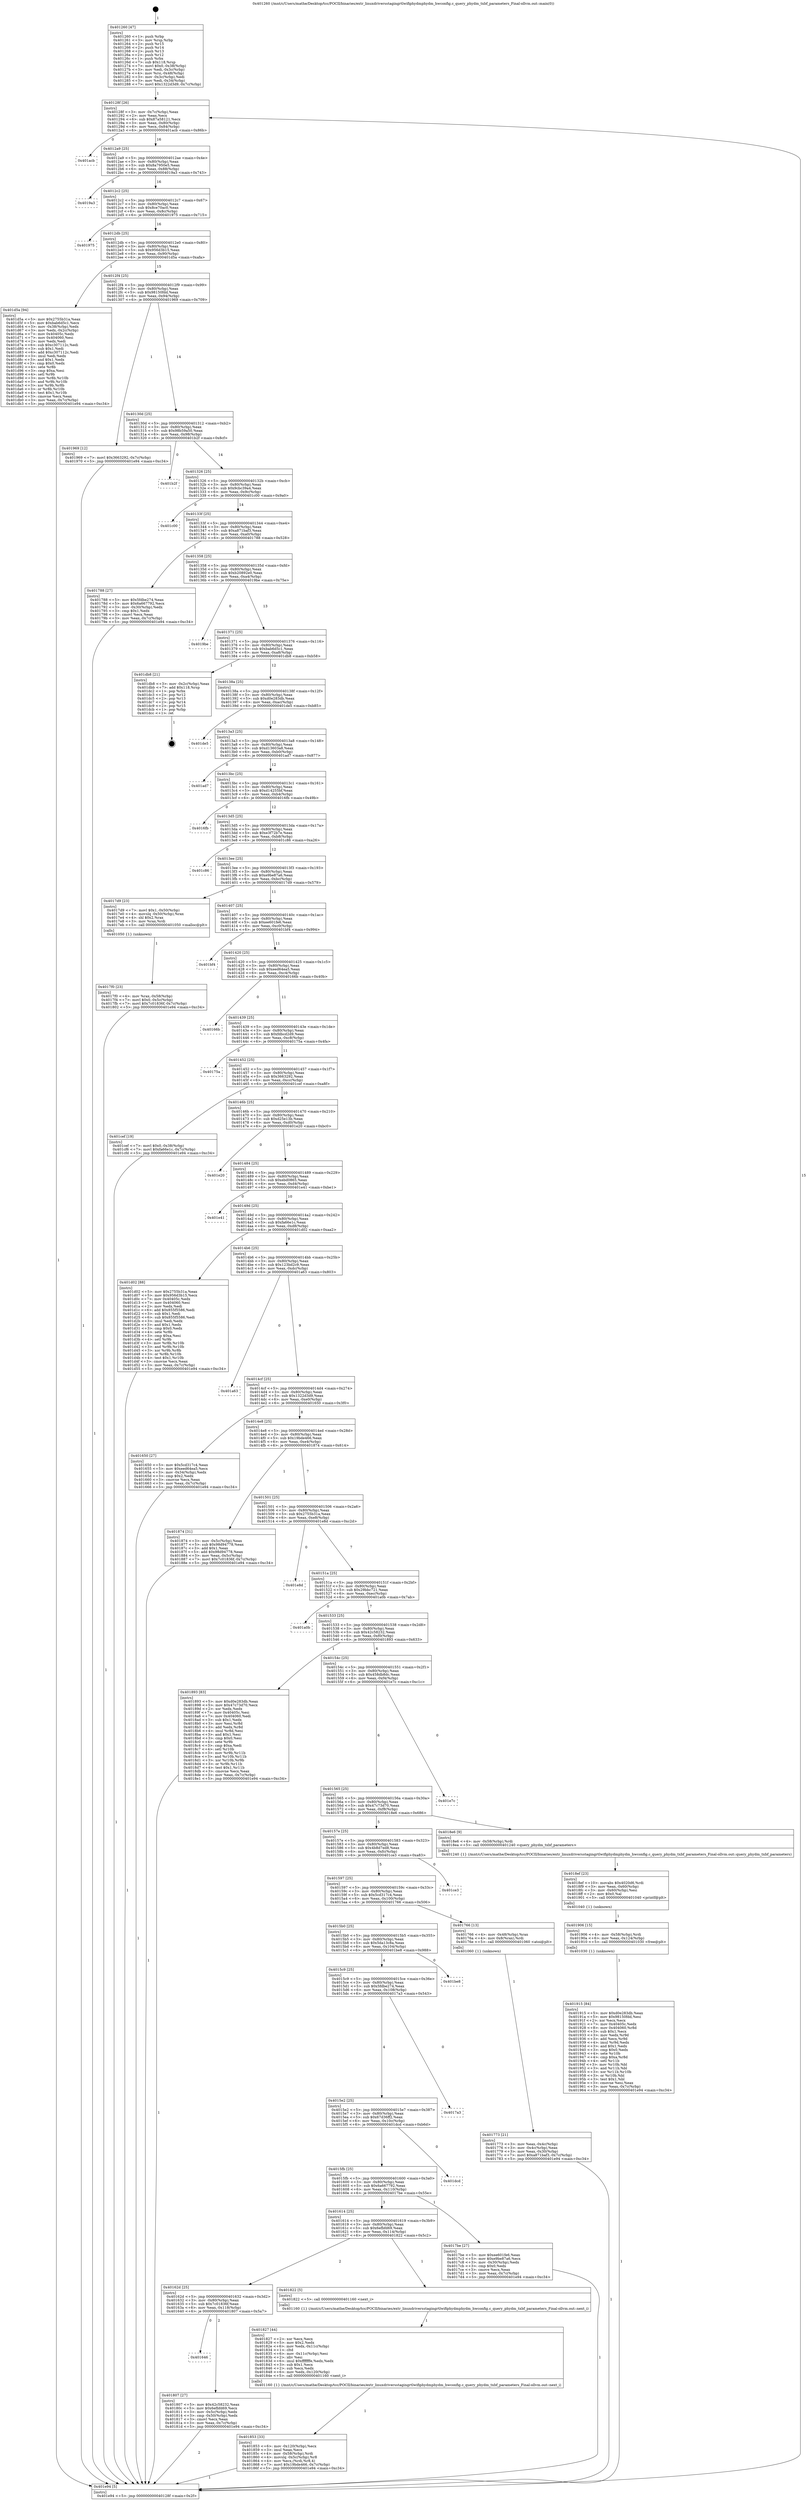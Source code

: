 digraph "0x401260" {
  label = "0x401260 (/mnt/c/Users/mathe/Desktop/tcc/POCII/binaries/extr_linuxdriversstagingrtlwifiphydmphydm_hwconfig.c_query_phydm_txbf_parameters_Final-ollvm.out::main(0))"
  labelloc = "t"
  node[shape=record]

  Entry [label="",width=0.3,height=0.3,shape=circle,fillcolor=black,style=filled]
  "0x40128f" [label="{
     0x40128f [26]\l
     | [instrs]\l
     &nbsp;&nbsp;0x40128f \<+3\>: mov -0x7c(%rbp),%eax\l
     &nbsp;&nbsp;0x401292 \<+2\>: mov %eax,%ecx\l
     &nbsp;&nbsp;0x401294 \<+6\>: sub $0x87a58121,%ecx\l
     &nbsp;&nbsp;0x40129a \<+3\>: mov %eax,-0x80(%rbp)\l
     &nbsp;&nbsp;0x40129d \<+6\>: mov %ecx,-0x84(%rbp)\l
     &nbsp;&nbsp;0x4012a3 \<+6\>: je 0000000000401acb \<main+0x86b\>\l
  }"]
  "0x401acb" [label="{
     0x401acb\l
  }", style=dashed]
  "0x4012a9" [label="{
     0x4012a9 [25]\l
     | [instrs]\l
     &nbsp;&nbsp;0x4012a9 \<+5\>: jmp 00000000004012ae \<main+0x4e\>\l
     &nbsp;&nbsp;0x4012ae \<+3\>: mov -0x80(%rbp),%eax\l
     &nbsp;&nbsp;0x4012b1 \<+5\>: sub $0x8a7950e5,%eax\l
     &nbsp;&nbsp;0x4012b6 \<+6\>: mov %eax,-0x88(%rbp)\l
     &nbsp;&nbsp;0x4012bc \<+6\>: je 00000000004019a3 \<main+0x743\>\l
  }"]
  Exit [label="",width=0.3,height=0.3,shape=circle,fillcolor=black,style=filled,peripheries=2]
  "0x4019a3" [label="{
     0x4019a3\l
  }", style=dashed]
  "0x4012c2" [label="{
     0x4012c2 [25]\l
     | [instrs]\l
     &nbsp;&nbsp;0x4012c2 \<+5\>: jmp 00000000004012c7 \<main+0x67\>\l
     &nbsp;&nbsp;0x4012c7 \<+3\>: mov -0x80(%rbp),%eax\l
     &nbsp;&nbsp;0x4012ca \<+5\>: sub $0x8ce70ac0,%eax\l
     &nbsp;&nbsp;0x4012cf \<+6\>: mov %eax,-0x8c(%rbp)\l
     &nbsp;&nbsp;0x4012d5 \<+6\>: je 0000000000401975 \<main+0x715\>\l
  }"]
  "0x401915" [label="{
     0x401915 [84]\l
     | [instrs]\l
     &nbsp;&nbsp;0x401915 \<+5\>: mov $0xd0e283db,%eax\l
     &nbsp;&nbsp;0x40191a \<+5\>: mov $0x98150fdd,%esi\l
     &nbsp;&nbsp;0x40191f \<+2\>: xor %ecx,%ecx\l
     &nbsp;&nbsp;0x401921 \<+7\>: mov 0x40405c,%edx\l
     &nbsp;&nbsp;0x401928 \<+8\>: mov 0x404060,%r8d\l
     &nbsp;&nbsp;0x401930 \<+3\>: sub $0x1,%ecx\l
     &nbsp;&nbsp;0x401933 \<+3\>: mov %edx,%r9d\l
     &nbsp;&nbsp;0x401936 \<+3\>: add %ecx,%r9d\l
     &nbsp;&nbsp;0x401939 \<+4\>: imul %r9d,%edx\l
     &nbsp;&nbsp;0x40193d \<+3\>: and $0x1,%edx\l
     &nbsp;&nbsp;0x401940 \<+3\>: cmp $0x0,%edx\l
     &nbsp;&nbsp;0x401943 \<+4\>: sete %r10b\l
     &nbsp;&nbsp;0x401947 \<+4\>: cmp $0xa,%r8d\l
     &nbsp;&nbsp;0x40194b \<+4\>: setl %r11b\l
     &nbsp;&nbsp;0x40194f \<+3\>: mov %r10b,%bl\l
     &nbsp;&nbsp;0x401952 \<+3\>: and %r11b,%bl\l
     &nbsp;&nbsp;0x401955 \<+3\>: xor %r11b,%r10b\l
     &nbsp;&nbsp;0x401958 \<+3\>: or %r10b,%bl\l
     &nbsp;&nbsp;0x40195b \<+3\>: test $0x1,%bl\l
     &nbsp;&nbsp;0x40195e \<+3\>: cmovne %esi,%eax\l
     &nbsp;&nbsp;0x401961 \<+3\>: mov %eax,-0x7c(%rbp)\l
     &nbsp;&nbsp;0x401964 \<+5\>: jmp 0000000000401e94 \<main+0xc34\>\l
  }"]
  "0x401975" [label="{
     0x401975\l
  }", style=dashed]
  "0x4012db" [label="{
     0x4012db [25]\l
     | [instrs]\l
     &nbsp;&nbsp;0x4012db \<+5\>: jmp 00000000004012e0 \<main+0x80\>\l
     &nbsp;&nbsp;0x4012e0 \<+3\>: mov -0x80(%rbp),%eax\l
     &nbsp;&nbsp;0x4012e3 \<+5\>: sub $0x956d3b15,%eax\l
     &nbsp;&nbsp;0x4012e8 \<+6\>: mov %eax,-0x90(%rbp)\l
     &nbsp;&nbsp;0x4012ee \<+6\>: je 0000000000401d5a \<main+0xafa\>\l
  }"]
  "0x401906" [label="{
     0x401906 [15]\l
     | [instrs]\l
     &nbsp;&nbsp;0x401906 \<+4\>: mov -0x58(%rbp),%rdi\l
     &nbsp;&nbsp;0x40190a \<+6\>: mov %eax,-0x124(%rbp)\l
     &nbsp;&nbsp;0x401910 \<+5\>: call 0000000000401030 \<free@plt\>\l
     | [calls]\l
     &nbsp;&nbsp;0x401030 \{1\} (unknown)\l
  }"]
  "0x401d5a" [label="{
     0x401d5a [94]\l
     | [instrs]\l
     &nbsp;&nbsp;0x401d5a \<+5\>: mov $0x2755b31a,%eax\l
     &nbsp;&nbsp;0x401d5f \<+5\>: mov $0xbab6d5c1,%ecx\l
     &nbsp;&nbsp;0x401d64 \<+3\>: mov -0x38(%rbp),%edx\l
     &nbsp;&nbsp;0x401d67 \<+3\>: mov %edx,-0x2c(%rbp)\l
     &nbsp;&nbsp;0x401d6a \<+7\>: mov 0x40405c,%edx\l
     &nbsp;&nbsp;0x401d71 \<+7\>: mov 0x404060,%esi\l
     &nbsp;&nbsp;0x401d78 \<+2\>: mov %edx,%edi\l
     &nbsp;&nbsp;0x401d7a \<+6\>: sub $0xc307112c,%edi\l
     &nbsp;&nbsp;0x401d80 \<+3\>: sub $0x1,%edi\l
     &nbsp;&nbsp;0x401d83 \<+6\>: add $0xc307112c,%edi\l
     &nbsp;&nbsp;0x401d89 \<+3\>: imul %edi,%edx\l
     &nbsp;&nbsp;0x401d8c \<+3\>: and $0x1,%edx\l
     &nbsp;&nbsp;0x401d8f \<+3\>: cmp $0x0,%edx\l
     &nbsp;&nbsp;0x401d92 \<+4\>: sete %r8b\l
     &nbsp;&nbsp;0x401d96 \<+3\>: cmp $0xa,%esi\l
     &nbsp;&nbsp;0x401d99 \<+4\>: setl %r9b\l
     &nbsp;&nbsp;0x401d9d \<+3\>: mov %r8b,%r10b\l
     &nbsp;&nbsp;0x401da0 \<+3\>: and %r9b,%r10b\l
     &nbsp;&nbsp;0x401da3 \<+3\>: xor %r9b,%r8b\l
     &nbsp;&nbsp;0x401da6 \<+3\>: or %r8b,%r10b\l
     &nbsp;&nbsp;0x401da9 \<+4\>: test $0x1,%r10b\l
     &nbsp;&nbsp;0x401dad \<+3\>: cmovne %ecx,%eax\l
     &nbsp;&nbsp;0x401db0 \<+3\>: mov %eax,-0x7c(%rbp)\l
     &nbsp;&nbsp;0x401db3 \<+5\>: jmp 0000000000401e94 \<main+0xc34\>\l
  }"]
  "0x4012f4" [label="{
     0x4012f4 [25]\l
     | [instrs]\l
     &nbsp;&nbsp;0x4012f4 \<+5\>: jmp 00000000004012f9 \<main+0x99\>\l
     &nbsp;&nbsp;0x4012f9 \<+3\>: mov -0x80(%rbp),%eax\l
     &nbsp;&nbsp;0x4012fc \<+5\>: sub $0x98150fdd,%eax\l
     &nbsp;&nbsp;0x401301 \<+6\>: mov %eax,-0x94(%rbp)\l
     &nbsp;&nbsp;0x401307 \<+6\>: je 0000000000401969 \<main+0x709\>\l
  }"]
  "0x4018ef" [label="{
     0x4018ef [23]\l
     | [instrs]\l
     &nbsp;&nbsp;0x4018ef \<+10\>: movabs $0x4020d6,%rdi\l
     &nbsp;&nbsp;0x4018f9 \<+3\>: mov %eax,-0x60(%rbp)\l
     &nbsp;&nbsp;0x4018fc \<+3\>: mov -0x60(%rbp),%esi\l
     &nbsp;&nbsp;0x4018ff \<+2\>: mov $0x0,%al\l
     &nbsp;&nbsp;0x401901 \<+5\>: call 0000000000401040 \<printf@plt\>\l
     | [calls]\l
     &nbsp;&nbsp;0x401040 \{1\} (unknown)\l
  }"]
  "0x401969" [label="{
     0x401969 [12]\l
     | [instrs]\l
     &nbsp;&nbsp;0x401969 \<+7\>: movl $0x3663292,-0x7c(%rbp)\l
     &nbsp;&nbsp;0x401970 \<+5\>: jmp 0000000000401e94 \<main+0xc34\>\l
  }"]
  "0x40130d" [label="{
     0x40130d [25]\l
     | [instrs]\l
     &nbsp;&nbsp;0x40130d \<+5\>: jmp 0000000000401312 \<main+0xb2\>\l
     &nbsp;&nbsp;0x401312 \<+3\>: mov -0x80(%rbp),%eax\l
     &nbsp;&nbsp;0x401315 \<+5\>: sub $0x98b59a50,%eax\l
     &nbsp;&nbsp;0x40131a \<+6\>: mov %eax,-0x98(%rbp)\l
     &nbsp;&nbsp;0x401320 \<+6\>: je 0000000000401b2f \<main+0x8cf\>\l
  }"]
  "0x401853" [label="{
     0x401853 [33]\l
     | [instrs]\l
     &nbsp;&nbsp;0x401853 \<+6\>: mov -0x120(%rbp),%ecx\l
     &nbsp;&nbsp;0x401859 \<+3\>: imul %eax,%ecx\l
     &nbsp;&nbsp;0x40185c \<+4\>: mov -0x58(%rbp),%rdi\l
     &nbsp;&nbsp;0x401860 \<+4\>: movslq -0x5c(%rbp),%r8\l
     &nbsp;&nbsp;0x401864 \<+4\>: mov %ecx,(%rdi,%r8,4)\l
     &nbsp;&nbsp;0x401868 \<+7\>: movl $0x19bde466,-0x7c(%rbp)\l
     &nbsp;&nbsp;0x40186f \<+5\>: jmp 0000000000401e94 \<main+0xc34\>\l
  }"]
  "0x401b2f" [label="{
     0x401b2f\l
  }", style=dashed]
  "0x401326" [label="{
     0x401326 [25]\l
     | [instrs]\l
     &nbsp;&nbsp;0x401326 \<+5\>: jmp 000000000040132b \<main+0xcb\>\l
     &nbsp;&nbsp;0x40132b \<+3\>: mov -0x80(%rbp),%eax\l
     &nbsp;&nbsp;0x40132e \<+5\>: sub $0x9cbc39a4,%eax\l
     &nbsp;&nbsp;0x401333 \<+6\>: mov %eax,-0x9c(%rbp)\l
     &nbsp;&nbsp;0x401339 \<+6\>: je 0000000000401c00 \<main+0x9a0\>\l
  }"]
  "0x401827" [label="{
     0x401827 [44]\l
     | [instrs]\l
     &nbsp;&nbsp;0x401827 \<+2\>: xor %ecx,%ecx\l
     &nbsp;&nbsp;0x401829 \<+5\>: mov $0x2,%edx\l
     &nbsp;&nbsp;0x40182e \<+6\>: mov %edx,-0x11c(%rbp)\l
     &nbsp;&nbsp;0x401834 \<+1\>: cltd\l
     &nbsp;&nbsp;0x401835 \<+6\>: mov -0x11c(%rbp),%esi\l
     &nbsp;&nbsp;0x40183b \<+2\>: idiv %esi\l
     &nbsp;&nbsp;0x40183d \<+6\>: imul $0xfffffffe,%edx,%edx\l
     &nbsp;&nbsp;0x401843 \<+3\>: sub $0x1,%ecx\l
     &nbsp;&nbsp;0x401846 \<+2\>: sub %ecx,%edx\l
     &nbsp;&nbsp;0x401848 \<+6\>: mov %edx,-0x120(%rbp)\l
     &nbsp;&nbsp;0x40184e \<+5\>: call 0000000000401160 \<next_i\>\l
     | [calls]\l
     &nbsp;&nbsp;0x401160 \{1\} (/mnt/c/Users/mathe/Desktop/tcc/POCII/binaries/extr_linuxdriversstagingrtlwifiphydmphydm_hwconfig.c_query_phydm_txbf_parameters_Final-ollvm.out::next_i)\l
  }"]
  "0x401c00" [label="{
     0x401c00\l
  }", style=dashed]
  "0x40133f" [label="{
     0x40133f [25]\l
     | [instrs]\l
     &nbsp;&nbsp;0x40133f \<+5\>: jmp 0000000000401344 \<main+0xe4\>\l
     &nbsp;&nbsp;0x401344 \<+3\>: mov -0x80(%rbp),%eax\l
     &nbsp;&nbsp;0x401347 \<+5\>: sub $0xa871baf3,%eax\l
     &nbsp;&nbsp;0x40134c \<+6\>: mov %eax,-0xa0(%rbp)\l
     &nbsp;&nbsp;0x401352 \<+6\>: je 0000000000401788 \<main+0x528\>\l
  }"]
  "0x401646" [label="{
     0x401646\l
  }", style=dashed]
  "0x401788" [label="{
     0x401788 [27]\l
     | [instrs]\l
     &nbsp;&nbsp;0x401788 \<+5\>: mov $0x5fdbe274,%eax\l
     &nbsp;&nbsp;0x40178d \<+5\>: mov $0x6a667792,%ecx\l
     &nbsp;&nbsp;0x401792 \<+3\>: mov -0x30(%rbp),%edx\l
     &nbsp;&nbsp;0x401795 \<+3\>: cmp $0x1,%edx\l
     &nbsp;&nbsp;0x401798 \<+3\>: cmovl %ecx,%eax\l
     &nbsp;&nbsp;0x40179b \<+3\>: mov %eax,-0x7c(%rbp)\l
     &nbsp;&nbsp;0x40179e \<+5\>: jmp 0000000000401e94 \<main+0xc34\>\l
  }"]
  "0x401358" [label="{
     0x401358 [25]\l
     | [instrs]\l
     &nbsp;&nbsp;0x401358 \<+5\>: jmp 000000000040135d \<main+0xfd\>\l
     &nbsp;&nbsp;0x40135d \<+3\>: mov -0x80(%rbp),%eax\l
     &nbsp;&nbsp;0x401360 \<+5\>: sub $0xb20892e0,%eax\l
     &nbsp;&nbsp;0x401365 \<+6\>: mov %eax,-0xa4(%rbp)\l
     &nbsp;&nbsp;0x40136b \<+6\>: je 00000000004019be \<main+0x75e\>\l
  }"]
  "0x401807" [label="{
     0x401807 [27]\l
     | [instrs]\l
     &nbsp;&nbsp;0x401807 \<+5\>: mov $0x42c58232,%eax\l
     &nbsp;&nbsp;0x40180c \<+5\>: mov $0x6efbfd69,%ecx\l
     &nbsp;&nbsp;0x401811 \<+3\>: mov -0x5c(%rbp),%edx\l
     &nbsp;&nbsp;0x401814 \<+3\>: cmp -0x50(%rbp),%edx\l
     &nbsp;&nbsp;0x401817 \<+3\>: cmovl %ecx,%eax\l
     &nbsp;&nbsp;0x40181a \<+3\>: mov %eax,-0x7c(%rbp)\l
     &nbsp;&nbsp;0x40181d \<+5\>: jmp 0000000000401e94 \<main+0xc34\>\l
  }"]
  "0x4019be" [label="{
     0x4019be\l
  }", style=dashed]
  "0x401371" [label="{
     0x401371 [25]\l
     | [instrs]\l
     &nbsp;&nbsp;0x401371 \<+5\>: jmp 0000000000401376 \<main+0x116\>\l
     &nbsp;&nbsp;0x401376 \<+3\>: mov -0x80(%rbp),%eax\l
     &nbsp;&nbsp;0x401379 \<+5\>: sub $0xbab6d5c1,%eax\l
     &nbsp;&nbsp;0x40137e \<+6\>: mov %eax,-0xa8(%rbp)\l
     &nbsp;&nbsp;0x401384 \<+6\>: je 0000000000401db8 \<main+0xb58\>\l
  }"]
  "0x40162d" [label="{
     0x40162d [25]\l
     | [instrs]\l
     &nbsp;&nbsp;0x40162d \<+5\>: jmp 0000000000401632 \<main+0x3d2\>\l
     &nbsp;&nbsp;0x401632 \<+3\>: mov -0x80(%rbp),%eax\l
     &nbsp;&nbsp;0x401635 \<+5\>: sub $0x7c01836f,%eax\l
     &nbsp;&nbsp;0x40163a \<+6\>: mov %eax,-0x118(%rbp)\l
     &nbsp;&nbsp;0x401640 \<+6\>: je 0000000000401807 \<main+0x5a7\>\l
  }"]
  "0x401db8" [label="{
     0x401db8 [21]\l
     | [instrs]\l
     &nbsp;&nbsp;0x401db8 \<+3\>: mov -0x2c(%rbp),%eax\l
     &nbsp;&nbsp;0x401dbb \<+7\>: add $0x118,%rsp\l
     &nbsp;&nbsp;0x401dc2 \<+1\>: pop %rbx\l
     &nbsp;&nbsp;0x401dc3 \<+2\>: pop %r12\l
     &nbsp;&nbsp;0x401dc5 \<+2\>: pop %r13\l
     &nbsp;&nbsp;0x401dc7 \<+2\>: pop %r14\l
     &nbsp;&nbsp;0x401dc9 \<+2\>: pop %r15\l
     &nbsp;&nbsp;0x401dcb \<+1\>: pop %rbp\l
     &nbsp;&nbsp;0x401dcc \<+1\>: ret\l
  }"]
  "0x40138a" [label="{
     0x40138a [25]\l
     | [instrs]\l
     &nbsp;&nbsp;0x40138a \<+5\>: jmp 000000000040138f \<main+0x12f\>\l
     &nbsp;&nbsp;0x40138f \<+3\>: mov -0x80(%rbp),%eax\l
     &nbsp;&nbsp;0x401392 \<+5\>: sub $0xd0e283db,%eax\l
     &nbsp;&nbsp;0x401397 \<+6\>: mov %eax,-0xac(%rbp)\l
     &nbsp;&nbsp;0x40139d \<+6\>: je 0000000000401de5 \<main+0xb85\>\l
  }"]
  "0x401822" [label="{
     0x401822 [5]\l
     | [instrs]\l
     &nbsp;&nbsp;0x401822 \<+5\>: call 0000000000401160 \<next_i\>\l
     | [calls]\l
     &nbsp;&nbsp;0x401160 \{1\} (/mnt/c/Users/mathe/Desktop/tcc/POCII/binaries/extr_linuxdriversstagingrtlwifiphydmphydm_hwconfig.c_query_phydm_txbf_parameters_Final-ollvm.out::next_i)\l
  }"]
  "0x401de5" [label="{
     0x401de5\l
  }", style=dashed]
  "0x4013a3" [label="{
     0x4013a3 [25]\l
     | [instrs]\l
     &nbsp;&nbsp;0x4013a3 \<+5\>: jmp 00000000004013a8 \<main+0x148\>\l
     &nbsp;&nbsp;0x4013a8 \<+3\>: mov -0x80(%rbp),%eax\l
     &nbsp;&nbsp;0x4013ab \<+5\>: sub $0xd13603a8,%eax\l
     &nbsp;&nbsp;0x4013b0 \<+6\>: mov %eax,-0xb0(%rbp)\l
     &nbsp;&nbsp;0x4013b6 \<+6\>: je 0000000000401ad7 \<main+0x877\>\l
  }"]
  "0x4017f0" [label="{
     0x4017f0 [23]\l
     | [instrs]\l
     &nbsp;&nbsp;0x4017f0 \<+4\>: mov %rax,-0x58(%rbp)\l
     &nbsp;&nbsp;0x4017f4 \<+7\>: movl $0x0,-0x5c(%rbp)\l
     &nbsp;&nbsp;0x4017fb \<+7\>: movl $0x7c01836f,-0x7c(%rbp)\l
     &nbsp;&nbsp;0x401802 \<+5\>: jmp 0000000000401e94 \<main+0xc34\>\l
  }"]
  "0x401ad7" [label="{
     0x401ad7\l
  }", style=dashed]
  "0x4013bc" [label="{
     0x4013bc [25]\l
     | [instrs]\l
     &nbsp;&nbsp;0x4013bc \<+5\>: jmp 00000000004013c1 \<main+0x161\>\l
     &nbsp;&nbsp;0x4013c1 \<+3\>: mov -0x80(%rbp),%eax\l
     &nbsp;&nbsp;0x4013c4 \<+5\>: sub $0xd14255bf,%eax\l
     &nbsp;&nbsp;0x4013c9 \<+6\>: mov %eax,-0xb4(%rbp)\l
     &nbsp;&nbsp;0x4013cf \<+6\>: je 00000000004016fb \<main+0x49b\>\l
  }"]
  "0x401614" [label="{
     0x401614 [25]\l
     | [instrs]\l
     &nbsp;&nbsp;0x401614 \<+5\>: jmp 0000000000401619 \<main+0x3b9\>\l
     &nbsp;&nbsp;0x401619 \<+3\>: mov -0x80(%rbp),%eax\l
     &nbsp;&nbsp;0x40161c \<+5\>: sub $0x6efbfd69,%eax\l
     &nbsp;&nbsp;0x401621 \<+6\>: mov %eax,-0x114(%rbp)\l
     &nbsp;&nbsp;0x401627 \<+6\>: je 0000000000401822 \<main+0x5c2\>\l
  }"]
  "0x4016fb" [label="{
     0x4016fb\l
  }", style=dashed]
  "0x4013d5" [label="{
     0x4013d5 [25]\l
     | [instrs]\l
     &nbsp;&nbsp;0x4013d5 \<+5\>: jmp 00000000004013da \<main+0x17a\>\l
     &nbsp;&nbsp;0x4013da \<+3\>: mov -0x80(%rbp),%eax\l
     &nbsp;&nbsp;0x4013dd \<+5\>: sub $0xe3f72b7e,%eax\l
     &nbsp;&nbsp;0x4013e2 \<+6\>: mov %eax,-0xb8(%rbp)\l
     &nbsp;&nbsp;0x4013e8 \<+6\>: je 0000000000401c86 \<main+0xa26\>\l
  }"]
  "0x4017be" [label="{
     0x4017be [27]\l
     | [instrs]\l
     &nbsp;&nbsp;0x4017be \<+5\>: mov $0xee601fe6,%eax\l
     &nbsp;&nbsp;0x4017c3 \<+5\>: mov $0xe9be87a6,%ecx\l
     &nbsp;&nbsp;0x4017c8 \<+3\>: mov -0x30(%rbp),%edx\l
     &nbsp;&nbsp;0x4017cb \<+3\>: cmp $0x0,%edx\l
     &nbsp;&nbsp;0x4017ce \<+3\>: cmove %ecx,%eax\l
     &nbsp;&nbsp;0x4017d1 \<+3\>: mov %eax,-0x7c(%rbp)\l
     &nbsp;&nbsp;0x4017d4 \<+5\>: jmp 0000000000401e94 \<main+0xc34\>\l
  }"]
  "0x401c86" [label="{
     0x401c86\l
  }", style=dashed]
  "0x4013ee" [label="{
     0x4013ee [25]\l
     | [instrs]\l
     &nbsp;&nbsp;0x4013ee \<+5\>: jmp 00000000004013f3 \<main+0x193\>\l
     &nbsp;&nbsp;0x4013f3 \<+3\>: mov -0x80(%rbp),%eax\l
     &nbsp;&nbsp;0x4013f6 \<+5\>: sub $0xe9be87a6,%eax\l
     &nbsp;&nbsp;0x4013fb \<+6\>: mov %eax,-0xbc(%rbp)\l
     &nbsp;&nbsp;0x401401 \<+6\>: je 00000000004017d9 \<main+0x579\>\l
  }"]
  "0x4015fb" [label="{
     0x4015fb [25]\l
     | [instrs]\l
     &nbsp;&nbsp;0x4015fb \<+5\>: jmp 0000000000401600 \<main+0x3a0\>\l
     &nbsp;&nbsp;0x401600 \<+3\>: mov -0x80(%rbp),%eax\l
     &nbsp;&nbsp;0x401603 \<+5\>: sub $0x6a667792,%eax\l
     &nbsp;&nbsp;0x401608 \<+6\>: mov %eax,-0x110(%rbp)\l
     &nbsp;&nbsp;0x40160e \<+6\>: je 00000000004017be \<main+0x55e\>\l
  }"]
  "0x4017d9" [label="{
     0x4017d9 [23]\l
     | [instrs]\l
     &nbsp;&nbsp;0x4017d9 \<+7\>: movl $0x1,-0x50(%rbp)\l
     &nbsp;&nbsp;0x4017e0 \<+4\>: movslq -0x50(%rbp),%rax\l
     &nbsp;&nbsp;0x4017e4 \<+4\>: shl $0x2,%rax\l
     &nbsp;&nbsp;0x4017e8 \<+3\>: mov %rax,%rdi\l
     &nbsp;&nbsp;0x4017eb \<+5\>: call 0000000000401050 \<malloc@plt\>\l
     | [calls]\l
     &nbsp;&nbsp;0x401050 \{1\} (unknown)\l
  }"]
  "0x401407" [label="{
     0x401407 [25]\l
     | [instrs]\l
     &nbsp;&nbsp;0x401407 \<+5\>: jmp 000000000040140c \<main+0x1ac\>\l
     &nbsp;&nbsp;0x40140c \<+3\>: mov -0x80(%rbp),%eax\l
     &nbsp;&nbsp;0x40140f \<+5\>: sub $0xee601fe6,%eax\l
     &nbsp;&nbsp;0x401414 \<+6\>: mov %eax,-0xc0(%rbp)\l
     &nbsp;&nbsp;0x40141a \<+6\>: je 0000000000401bf4 \<main+0x994\>\l
  }"]
  "0x401dcd" [label="{
     0x401dcd\l
  }", style=dashed]
  "0x401bf4" [label="{
     0x401bf4\l
  }", style=dashed]
  "0x401420" [label="{
     0x401420 [25]\l
     | [instrs]\l
     &nbsp;&nbsp;0x401420 \<+5\>: jmp 0000000000401425 \<main+0x1c5\>\l
     &nbsp;&nbsp;0x401425 \<+3\>: mov -0x80(%rbp),%eax\l
     &nbsp;&nbsp;0x401428 \<+5\>: sub $0xeed64ea5,%eax\l
     &nbsp;&nbsp;0x40142d \<+6\>: mov %eax,-0xc4(%rbp)\l
     &nbsp;&nbsp;0x401433 \<+6\>: je 000000000040166b \<main+0x40b\>\l
  }"]
  "0x4015e2" [label="{
     0x4015e2 [25]\l
     | [instrs]\l
     &nbsp;&nbsp;0x4015e2 \<+5\>: jmp 00000000004015e7 \<main+0x387\>\l
     &nbsp;&nbsp;0x4015e7 \<+3\>: mov -0x80(%rbp),%eax\l
     &nbsp;&nbsp;0x4015ea \<+5\>: sub $0x67d36ff2,%eax\l
     &nbsp;&nbsp;0x4015ef \<+6\>: mov %eax,-0x10c(%rbp)\l
     &nbsp;&nbsp;0x4015f5 \<+6\>: je 0000000000401dcd \<main+0xb6d\>\l
  }"]
  "0x40166b" [label="{
     0x40166b\l
  }", style=dashed]
  "0x401439" [label="{
     0x401439 [25]\l
     | [instrs]\l
     &nbsp;&nbsp;0x401439 \<+5\>: jmp 000000000040143e \<main+0x1de\>\l
     &nbsp;&nbsp;0x40143e \<+3\>: mov -0x80(%rbp),%eax\l
     &nbsp;&nbsp;0x401441 \<+5\>: sub $0xfdbcd2d9,%eax\l
     &nbsp;&nbsp;0x401446 \<+6\>: mov %eax,-0xc8(%rbp)\l
     &nbsp;&nbsp;0x40144c \<+6\>: je 000000000040175a \<main+0x4fa\>\l
  }"]
  "0x4017a3" [label="{
     0x4017a3\l
  }", style=dashed]
  "0x40175a" [label="{
     0x40175a\l
  }", style=dashed]
  "0x401452" [label="{
     0x401452 [25]\l
     | [instrs]\l
     &nbsp;&nbsp;0x401452 \<+5\>: jmp 0000000000401457 \<main+0x1f7\>\l
     &nbsp;&nbsp;0x401457 \<+3\>: mov -0x80(%rbp),%eax\l
     &nbsp;&nbsp;0x40145a \<+5\>: sub $0x3663292,%eax\l
     &nbsp;&nbsp;0x40145f \<+6\>: mov %eax,-0xcc(%rbp)\l
     &nbsp;&nbsp;0x401465 \<+6\>: je 0000000000401cef \<main+0xa8f\>\l
  }"]
  "0x4015c9" [label="{
     0x4015c9 [25]\l
     | [instrs]\l
     &nbsp;&nbsp;0x4015c9 \<+5\>: jmp 00000000004015ce \<main+0x36e\>\l
     &nbsp;&nbsp;0x4015ce \<+3\>: mov -0x80(%rbp),%eax\l
     &nbsp;&nbsp;0x4015d1 \<+5\>: sub $0x5fdbe274,%eax\l
     &nbsp;&nbsp;0x4015d6 \<+6\>: mov %eax,-0x108(%rbp)\l
     &nbsp;&nbsp;0x4015dc \<+6\>: je 00000000004017a3 \<main+0x543\>\l
  }"]
  "0x401cef" [label="{
     0x401cef [19]\l
     | [instrs]\l
     &nbsp;&nbsp;0x401cef \<+7\>: movl $0x0,-0x38(%rbp)\l
     &nbsp;&nbsp;0x401cf6 \<+7\>: movl $0xfa66e1c,-0x7c(%rbp)\l
     &nbsp;&nbsp;0x401cfd \<+5\>: jmp 0000000000401e94 \<main+0xc34\>\l
  }"]
  "0x40146b" [label="{
     0x40146b [25]\l
     | [instrs]\l
     &nbsp;&nbsp;0x40146b \<+5\>: jmp 0000000000401470 \<main+0x210\>\l
     &nbsp;&nbsp;0x401470 \<+3\>: mov -0x80(%rbp),%eax\l
     &nbsp;&nbsp;0x401473 \<+5\>: sub $0xd25e13b,%eax\l
     &nbsp;&nbsp;0x401478 \<+6\>: mov %eax,-0xd0(%rbp)\l
     &nbsp;&nbsp;0x40147e \<+6\>: je 0000000000401e20 \<main+0xbc0\>\l
  }"]
  "0x401be8" [label="{
     0x401be8\l
  }", style=dashed]
  "0x401e20" [label="{
     0x401e20\l
  }", style=dashed]
  "0x401484" [label="{
     0x401484 [25]\l
     | [instrs]\l
     &nbsp;&nbsp;0x401484 \<+5\>: jmp 0000000000401489 \<main+0x229\>\l
     &nbsp;&nbsp;0x401489 \<+3\>: mov -0x80(%rbp),%eax\l
     &nbsp;&nbsp;0x40148c \<+5\>: sub $0xebd0865,%eax\l
     &nbsp;&nbsp;0x401491 \<+6\>: mov %eax,-0xd4(%rbp)\l
     &nbsp;&nbsp;0x401497 \<+6\>: je 0000000000401e41 \<main+0xbe1\>\l
  }"]
  "0x401773" [label="{
     0x401773 [21]\l
     | [instrs]\l
     &nbsp;&nbsp;0x401773 \<+3\>: mov %eax,-0x4c(%rbp)\l
     &nbsp;&nbsp;0x401776 \<+3\>: mov -0x4c(%rbp),%eax\l
     &nbsp;&nbsp;0x401779 \<+3\>: mov %eax,-0x30(%rbp)\l
     &nbsp;&nbsp;0x40177c \<+7\>: movl $0xa871baf3,-0x7c(%rbp)\l
     &nbsp;&nbsp;0x401783 \<+5\>: jmp 0000000000401e94 \<main+0xc34\>\l
  }"]
  "0x401e41" [label="{
     0x401e41\l
  }", style=dashed]
  "0x40149d" [label="{
     0x40149d [25]\l
     | [instrs]\l
     &nbsp;&nbsp;0x40149d \<+5\>: jmp 00000000004014a2 \<main+0x242\>\l
     &nbsp;&nbsp;0x4014a2 \<+3\>: mov -0x80(%rbp),%eax\l
     &nbsp;&nbsp;0x4014a5 \<+5\>: sub $0xfa66e1c,%eax\l
     &nbsp;&nbsp;0x4014aa \<+6\>: mov %eax,-0xd8(%rbp)\l
     &nbsp;&nbsp;0x4014b0 \<+6\>: je 0000000000401d02 \<main+0xaa2\>\l
  }"]
  "0x4015b0" [label="{
     0x4015b0 [25]\l
     | [instrs]\l
     &nbsp;&nbsp;0x4015b0 \<+5\>: jmp 00000000004015b5 \<main+0x355\>\l
     &nbsp;&nbsp;0x4015b5 \<+3\>: mov -0x80(%rbp),%eax\l
     &nbsp;&nbsp;0x4015b8 \<+5\>: sub $0x5da13c8a,%eax\l
     &nbsp;&nbsp;0x4015bd \<+6\>: mov %eax,-0x104(%rbp)\l
     &nbsp;&nbsp;0x4015c3 \<+6\>: je 0000000000401be8 \<main+0x988\>\l
  }"]
  "0x401d02" [label="{
     0x401d02 [88]\l
     | [instrs]\l
     &nbsp;&nbsp;0x401d02 \<+5\>: mov $0x2755b31a,%eax\l
     &nbsp;&nbsp;0x401d07 \<+5\>: mov $0x956d3b15,%ecx\l
     &nbsp;&nbsp;0x401d0c \<+7\>: mov 0x40405c,%edx\l
     &nbsp;&nbsp;0x401d13 \<+7\>: mov 0x404060,%esi\l
     &nbsp;&nbsp;0x401d1a \<+2\>: mov %edx,%edi\l
     &nbsp;&nbsp;0x401d1c \<+6\>: add $0x855f5586,%edi\l
     &nbsp;&nbsp;0x401d22 \<+3\>: sub $0x1,%edi\l
     &nbsp;&nbsp;0x401d25 \<+6\>: sub $0x855f5586,%edi\l
     &nbsp;&nbsp;0x401d2b \<+3\>: imul %edi,%edx\l
     &nbsp;&nbsp;0x401d2e \<+3\>: and $0x1,%edx\l
     &nbsp;&nbsp;0x401d31 \<+3\>: cmp $0x0,%edx\l
     &nbsp;&nbsp;0x401d34 \<+4\>: sete %r8b\l
     &nbsp;&nbsp;0x401d38 \<+3\>: cmp $0xa,%esi\l
     &nbsp;&nbsp;0x401d3b \<+4\>: setl %r9b\l
     &nbsp;&nbsp;0x401d3f \<+3\>: mov %r8b,%r10b\l
     &nbsp;&nbsp;0x401d42 \<+3\>: and %r9b,%r10b\l
     &nbsp;&nbsp;0x401d45 \<+3\>: xor %r9b,%r8b\l
     &nbsp;&nbsp;0x401d48 \<+3\>: or %r8b,%r10b\l
     &nbsp;&nbsp;0x401d4b \<+4\>: test $0x1,%r10b\l
     &nbsp;&nbsp;0x401d4f \<+3\>: cmovne %ecx,%eax\l
     &nbsp;&nbsp;0x401d52 \<+3\>: mov %eax,-0x7c(%rbp)\l
     &nbsp;&nbsp;0x401d55 \<+5\>: jmp 0000000000401e94 \<main+0xc34\>\l
  }"]
  "0x4014b6" [label="{
     0x4014b6 [25]\l
     | [instrs]\l
     &nbsp;&nbsp;0x4014b6 \<+5\>: jmp 00000000004014bb \<main+0x25b\>\l
     &nbsp;&nbsp;0x4014bb \<+3\>: mov -0x80(%rbp),%eax\l
     &nbsp;&nbsp;0x4014be \<+5\>: sub $0x123bd2c9,%eax\l
     &nbsp;&nbsp;0x4014c3 \<+6\>: mov %eax,-0xdc(%rbp)\l
     &nbsp;&nbsp;0x4014c9 \<+6\>: je 0000000000401a63 \<main+0x803\>\l
  }"]
  "0x401766" [label="{
     0x401766 [13]\l
     | [instrs]\l
     &nbsp;&nbsp;0x401766 \<+4\>: mov -0x48(%rbp),%rax\l
     &nbsp;&nbsp;0x40176a \<+4\>: mov 0x8(%rax),%rdi\l
     &nbsp;&nbsp;0x40176e \<+5\>: call 0000000000401060 \<atoi@plt\>\l
     | [calls]\l
     &nbsp;&nbsp;0x401060 \{1\} (unknown)\l
  }"]
  "0x401a63" [label="{
     0x401a63\l
  }", style=dashed]
  "0x4014cf" [label="{
     0x4014cf [25]\l
     | [instrs]\l
     &nbsp;&nbsp;0x4014cf \<+5\>: jmp 00000000004014d4 \<main+0x274\>\l
     &nbsp;&nbsp;0x4014d4 \<+3\>: mov -0x80(%rbp),%eax\l
     &nbsp;&nbsp;0x4014d7 \<+5\>: sub $0x1322d3d9,%eax\l
     &nbsp;&nbsp;0x4014dc \<+6\>: mov %eax,-0xe0(%rbp)\l
     &nbsp;&nbsp;0x4014e2 \<+6\>: je 0000000000401650 \<main+0x3f0\>\l
  }"]
  "0x401597" [label="{
     0x401597 [25]\l
     | [instrs]\l
     &nbsp;&nbsp;0x401597 \<+5\>: jmp 000000000040159c \<main+0x33c\>\l
     &nbsp;&nbsp;0x40159c \<+3\>: mov -0x80(%rbp),%eax\l
     &nbsp;&nbsp;0x40159f \<+5\>: sub $0x5cd317c4,%eax\l
     &nbsp;&nbsp;0x4015a4 \<+6\>: mov %eax,-0x100(%rbp)\l
     &nbsp;&nbsp;0x4015aa \<+6\>: je 0000000000401766 \<main+0x506\>\l
  }"]
  "0x401650" [label="{
     0x401650 [27]\l
     | [instrs]\l
     &nbsp;&nbsp;0x401650 \<+5\>: mov $0x5cd317c4,%eax\l
     &nbsp;&nbsp;0x401655 \<+5\>: mov $0xeed64ea5,%ecx\l
     &nbsp;&nbsp;0x40165a \<+3\>: mov -0x34(%rbp),%edx\l
     &nbsp;&nbsp;0x40165d \<+3\>: cmp $0x2,%edx\l
     &nbsp;&nbsp;0x401660 \<+3\>: cmovne %ecx,%eax\l
     &nbsp;&nbsp;0x401663 \<+3\>: mov %eax,-0x7c(%rbp)\l
     &nbsp;&nbsp;0x401666 \<+5\>: jmp 0000000000401e94 \<main+0xc34\>\l
  }"]
  "0x4014e8" [label="{
     0x4014e8 [25]\l
     | [instrs]\l
     &nbsp;&nbsp;0x4014e8 \<+5\>: jmp 00000000004014ed \<main+0x28d\>\l
     &nbsp;&nbsp;0x4014ed \<+3\>: mov -0x80(%rbp),%eax\l
     &nbsp;&nbsp;0x4014f0 \<+5\>: sub $0x19bde466,%eax\l
     &nbsp;&nbsp;0x4014f5 \<+6\>: mov %eax,-0xe4(%rbp)\l
     &nbsp;&nbsp;0x4014fb \<+6\>: je 0000000000401874 \<main+0x614\>\l
  }"]
  "0x401e94" [label="{
     0x401e94 [5]\l
     | [instrs]\l
     &nbsp;&nbsp;0x401e94 \<+5\>: jmp 000000000040128f \<main+0x2f\>\l
  }"]
  "0x401260" [label="{
     0x401260 [47]\l
     | [instrs]\l
     &nbsp;&nbsp;0x401260 \<+1\>: push %rbp\l
     &nbsp;&nbsp;0x401261 \<+3\>: mov %rsp,%rbp\l
     &nbsp;&nbsp;0x401264 \<+2\>: push %r15\l
     &nbsp;&nbsp;0x401266 \<+2\>: push %r14\l
     &nbsp;&nbsp;0x401268 \<+2\>: push %r13\l
     &nbsp;&nbsp;0x40126a \<+2\>: push %r12\l
     &nbsp;&nbsp;0x40126c \<+1\>: push %rbx\l
     &nbsp;&nbsp;0x40126d \<+7\>: sub $0x118,%rsp\l
     &nbsp;&nbsp;0x401274 \<+7\>: movl $0x0,-0x38(%rbp)\l
     &nbsp;&nbsp;0x40127b \<+3\>: mov %edi,-0x3c(%rbp)\l
     &nbsp;&nbsp;0x40127e \<+4\>: mov %rsi,-0x48(%rbp)\l
     &nbsp;&nbsp;0x401282 \<+3\>: mov -0x3c(%rbp),%edi\l
     &nbsp;&nbsp;0x401285 \<+3\>: mov %edi,-0x34(%rbp)\l
     &nbsp;&nbsp;0x401288 \<+7\>: movl $0x1322d3d9,-0x7c(%rbp)\l
  }"]
  "0x401ce3" [label="{
     0x401ce3\l
  }", style=dashed]
  "0x401874" [label="{
     0x401874 [31]\l
     | [instrs]\l
     &nbsp;&nbsp;0x401874 \<+3\>: mov -0x5c(%rbp),%eax\l
     &nbsp;&nbsp;0x401877 \<+5\>: sub $0x98d94778,%eax\l
     &nbsp;&nbsp;0x40187c \<+3\>: add $0x1,%eax\l
     &nbsp;&nbsp;0x40187f \<+5\>: add $0x98d94778,%eax\l
     &nbsp;&nbsp;0x401884 \<+3\>: mov %eax,-0x5c(%rbp)\l
     &nbsp;&nbsp;0x401887 \<+7\>: movl $0x7c01836f,-0x7c(%rbp)\l
     &nbsp;&nbsp;0x40188e \<+5\>: jmp 0000000000401e94 \<main+0xc34\>\l
  }"]
  "0x401501" [label="{
     0x401501 [25]\l
     | [instrs]\l
     &nbsp;&nbsp;0x401501 \<+5\>: jmp 0000000000401506 \<main+0x2a6\>\l
     &nbsp;&nbsp;0x401506 \<+3\>: mov -0x80(%rbp),%eax\l
     &nbsp;&nbsp;0x401509 \<+5\>: sub $0x2755b31a,%eax\l
     &nbsp;&nbsp;0x40150e \<+6\>: mov %eax,-0xe8(%rbp)\l
     &nbsp;&nbsp;0x401514 \<+6\>: je 0000000000401e8d \<main+0xc2d\>\l
  }"]
  "0x40157e" [label="{
     0x40157e [25]\l
     | [instrs]\l
     &nbsp;&nbsp;0x40157e \<+5\>: jmp 0000000000401583 \<main+0x323\>\l
     &nbsp;&nbsp;0x401583 \<+3\>: mov -0x80(%rbp),%eax\l
     &nbsp;&nbsp;0x401586 \<+5\>: sub $0x4b8d7ed8,%eax\l
     &nbsp;&nbsp;0x40158b \<+6\>: mov %eax,-0xfc(%rbp)\l
     &nbsp;&nbsp;0x401591 \<+6\>: je 0000000000401ce3 \<main+0xa83\>\l
  }"]
  "0x401e8d" [label="{
     0x401e8d\l
  }", style=dashed]
  "0x40151a" [label="{
     0x40151a [25]\l
     | [instrs]\l
     &nbsp;&nbsp;0x40151a \<+5\>: jmp 000000000040151f \<main+0x2bf\>\l
     &nbsp;&nbsp;0x40151f \<+3\>: mov -0x80(%rbp),%eax\l
     &nbsp;&nbsp;0x401522 \<+5\>: sub $0x29bbc721,%eax\l
     &nbsp;&nbsp;0x401527 \<+6\>: mov %eax,-0xec(%rbp)\l
     &nbsp;&nbsp;0x40152d \<+6\>: je 0000000000401a0b \<main+0x7ab\>\l
  }"]
  "0x4018e6" [label="{
     0x4018e6 [9]\l
     | [instrs]\l
     &nbsp;&nbsp;0x4018e6 \<+4\>: mov -0x58(%rbp),%rdi\l
     &nbsp;&nbsp;0x4018ea \<+5\>: call 0000000000401240 \<query_phydm_txbf_parameters\>\l
     | [calls]\l
     &nbsp;&nbsp;0x401240 \{1\} (/mnt/c/Users/mathe/Desktop/tcc/POCII/binaries/extr_linuxdriversstagingrtlwifiphydmphydm_hwconfig.c_query_phydm_txbf_parameters_Final-ollvm.out::query_phydm_txbf_parameters)\l
  }"]
  "0x401a0b" [label="{
     0x401a0b\l
  }", style=dashed]
  "0x401533" [label="{
     0x401533 [25]\l
     | [instrs]\l
     &nbsp;&nbsp;0x401533 \<+5\>: jmp 0000000000401538 \<main+0x2d8\>\l
     &nbsp;&nbsp;0x401538 \<+3\>: mov -0x80(%rbp),%eax\l
     &nbsp;&nbsp;0x40153b \<+5\>: sub $0x42c58232,%eax\l
     &nbsp;&nbsp;0x401540 \<+6\>: mov %eax,-0xf0(%rbp)\l
     &nbsp;&nbsp;0x401546 \<+6\>: je 0000000000401893 \<main+0x633\>\l
  }"]
  "0x401565" [label="{
     0x401565 [25]\l
     | [instrs]\l
     &nbsp;&nbsp;0x401565 \<+5\>: jmp 000000000040156a \<main+0x30a\>\l
     &nbsp;&nbsp;0x40156a \<+3\>: mov -0x80(%rbp),%eax\l
     &nbsp;&nbsp;0x40156d \<+5\>: sub $0x47c73d70,%eax\l
     &nbsp;&nbsp;0x401572 \<+6\>: mov %eax,-0xf8(%rbp)\l
     &nbsp;&nbsp;0x401578 \<+6\>: je 00000000004018e6 \<main+0x686\>\l
  }"]
  "0x401893" [label="{
     0x401893 [83]\l
     | [instrs]\l
     &nbsp;&nbsp;0x401893 \<+5\>: mov $0xd0e283db,%eax\l
     &nbsp;&nbsp;0x401898 \<+5\>: mov $0x47c73d70,%ecx\l
     &nbsp;&nbsp;0x40189d \<+2\>: xor %edx,%edx\l
     &nbsp;&nbsp;0x40189f \<+7\>: mov 0x40405c,%esi\l
     &nbsp;&nbsp;0x4018a6 \<+7\>: mov 0x404060,%edi\l
     &nbsp;&nbsp;0x4018ad \<+3\>: sub $0x1,%edx\l
     &nbsp;&nbsp;0x4018b0 \<+3\>: mov %esi,%r8d\l
     &nbsp;&nbsp;0x4018b3 \<+3\>: add %edx,%r8d\l
     &nbsp;&nbsp;0x4018b6 \<+4\>: imul %r8d,%esi\l
     &nbsp;&nbsp;0x4018ba \<+3\>: and $0x1,%esi\l
     &nbsp;&nbsp;0x4018bd \<+3\>: cmp $0x0,%esi\l
     &nbsp;&nbsp;0x4018c0 \<+4\>: sete %r9b\l
     &nbsp;&nbsp;0x4018c4 \<+3\>: cmp $0xa,%edi\l
     &nbsp;&nbsp;0x4018c7 \<+4\>: setl %r10b\l
     &nbsp;&nbsp;0x4018cb \<+3\>: mov %r9b,%r11b\l
     &nbsp;&nbsp;0x4018ce \<+3\>: and %r10b,%r11b\l
     &nbsp;&nbsp;0x4018d1 \<+3\>: xor %r10b,%r9b\l
     &nbsp;&nbsp;0x4018d4 \<+3\>: or %r9b,%r11b\l
     &nbsp;&nbsp;0x4018d7 \<+4\>: test $0x1,%r11b\l
     &nbsp;&nbsp;0x4018db \<+3\>: cmovne %ecx,%eax\l
     &nbsp;&nbsp;0x4018de \<+3\>: mov %eax,-0x7c(%rbp)\l
     &nbsp;&nbsp;0x4018e1 \<+5\>: jmp 0000000000401e94 \<main+0xc34\>\l
  }"]
  "0x40154c" [label="{
     0x40154c [25]\l
     | [instrs]\l
     &nbsp;&nbsp;0x40154c \<+5\>: jmp 0000000000401551 \<main+0x2f1\>\l
     &nbsp;&nbsp;0x401551 \<+3\>: mov -0x80(%rbp),%eax\l
     &nbsp;&nbsp;0x401554 \<+5\>: sub $0x458db8dc,%eax\l
     &nbsp;&nbsp;0x401559 \<+6\>: mov %eax,-0xf4(%rbp)\l
     &nbsp;&nbsp;0x40155f \<+6\>: je 0000000000401e7c \<main+0xc1c\>\l
  }"]
  "0x401e7c" [label="{
     0x401e7c\l
  }", style=dashed]
  Entry -> "0x401260" [label=" 1"]
  "0x40128f" -> "0x401acb" [label=" 0"]
  "0x40128f" -> "0x4012a9" [label=" 16"]
  "0x401db8" -> Exit [label=" 1"]
  "0x4012a9" -> "0x4019a3" [label=" 0"]
  "0x4012a9" -> "0x4012c2" [label=" 16"]
  "0x401d5a" -> "0x401e94" [label=" 1"]
  "0x4012c2" -> "0x401975" [label=" 0"]
  "0x4012c2" -> "0x4012db" [label=" 16"]
  "0x401d02" -> "0x401e94" [label=" 1"]
  "0x4012db" -> "0x401d5a" [label=" 1"]
  "0x4012db" -> "0x4012f4" [label=" 15"]
  "0x401cef" -> "0x401e94" [label=" 1"]
  "0x4012f4" -> "0x401969" [label=" 1"]
  "0x4012f4" -> "0x40130d" [label=" 14"]
  "0x401969" -> "0x401e94" [label=" 1"]
  "0x40130d" -> "0x401b2f" [label=" 0"]
  "0x40130d" -> "0x401326" [label=" 14"]
  "0x401915" -> "0x401e94" [label=" 1"]
  "0x401326" -> "0x401c00" [label=" 0"]
  "0x401326" -> "0x40133f" [label=" 14"]
  "0x401906" -> "0x401915" [label=" 1"]
  "0x40133f" -> "0x401788" [label=" 1"]
  "0x40133f" -> "0x401358" [label=" 13"]
  "0x4018ef" -> "0x401906" [label=" 1"]
  "0x401358" -> "0x4019be" [label=" 0"]
  "0x401358" -> "0x401371" [label=" 13"]
  "0x4018e6" -> "0x4018ef" [label=" 1"]
  "0x401371" -> "0x401db8" [label=" 1"]
  "0x401371" -> "0x40138a" [label=" 12"]
  "0x401874" -> "0x401e94" [label=" 1"]
  "0x40138a" -> "0x401de5" [label=" 0"]
  "0x40138a" -> "0x4013a3" [label=" 12"]
  "0x401853" -> "0x401e94" [label=" 1"]
  "0x4013a3" -> "0x401ad7" [label=" 0"]
  "0x4013a3" -> "0x4013bc" [label=" 12"]
  "0x401822" -> "0x401827" [label=" 1"]
  "0x4013bc" -> "0x4016fb" [label=" 0"]
  "0x4013bc" -> "0x4013d5" [label=" 12"]
  "0x401807" -> "0x401e94" [label=" 2"]
  "0x4013d5" -> "0x401c86" [label=" 0"]
  "0x4013d5" -> "0x4013ee" [label=" 12"]
  "0x40162d" -> "0x401646" [label=" 0"]
  "0x4013ee" -> "0x4017d9" [label=" 1"]
  "0x4013ee" -> "0x401407" [label=" 11"]
  "0x401893" -> "0x401e94" [label=" 1"]
  "0x401407" -> "0x401bf4" [label=" 0"]
  "0x401407" -> "0x401420" [label=" 11"]
  "0x401614" -> "0x40162d" [label=" 2"]
  "0x401420" -> "0x40166b" [label=" 0"]
  "0x401420" -> "0x401439" [label=" 11"]
  "0x401827" -> "0x401853" [label=" 1"]
  "0x401439" -> "0x40175a" [label=" 0"]
  "0x401439" -> "0x401452" [label=" 11"]
  "0x4017f0" -> "0x401e94" [label=" 1"]
  "0x401452" -> "0x401cef" [label=" 1"]
  "0x401452" -> "0x40146b" [label=" 10"]
  "0x4017be" -> "0x401e94" [label=" 1"]
  "0x40146b" -> "0x401e20" [label=" 0"]
  "0x40146b" -> "0x401484" [label=" 10"]
  "0x4015fb" -> "0x401614" [label=" 3"]
  "0x401484" -> "0x401e41" [label=" 0"]
  "0x401484" -> "0x40149d" [label=" 10"]
  "0x40162d" -> "0x401807" [label=" 2"]
  "0x40149d" -> "0x401d02" [label=" 1"]
  "0x40149d" -> "0x4014b6" [label=" 9"]
  "0x4015e2" -> "0x4015fb" [label=" 4"]
  "0x4014b6" -> "0x401a63" [label=" 0"]
  "0x4014b6" -> "0x4014cf" [label=" 9"]
  "0x4015e2" -> "0x401dcd" [label=" 0"]
  "0x4014cf" -> "0x401650" [label=" 1"]
  "0x4014cf" -> "0x4014e8" [label=" 8"]
  "0x401650" -> "0x401e94" [label=" 1"]
  "0x401260" -> "0x40128f" [label=" 1"]
  "0x401e94" -> "0x40128f" [label=" 15"]
  "0x4015c9" -> "0x4015e2" [label=" 4"]
  "0x4014e8" -> "0x401874" [label=" 1"]
  "0x4014e8" -> "0x401501" [label=" 7"]
  "0x4015c9" -> "0x4017a3" [label=" 0"]
  "0x401501" -> "0x401e8d" [label=" 0"]
  "0x401501" -> "0x40151a" [label=" 7"]
  "0x4015b0" -> "0x4015c9" [label=" 4"]
  "0x40151a" -> "0x401a0b" [label=" 0"]
  "0x40151a" -> "0x401533" [label=" 7"]
  "0x4015b0" -> "0x401be8" [label=" 0"]
  "0x401533" -> "0x401893" [label=" 1"]
  "0x401533" -> "0x40154c" [label=" 6"]
  "0x401788" -> "0x401e94" [label=" 1"]
  "0x40154c" -> "0x401e7c" [label=" 0"]
  "0x40154c" -> "0x401565" [label=" 6"]
  "0x4015fb" -> "0x4017be" [label=" 1"]
  "0x401565" -> "0x4018e6" [label=" 1"]
  "0x401565" -> "0x40157e" [label=" 5"]
  "0x4017d9" -> "0x4017f0" [label=" 1"]
  "0x40157e" -> "0x401ce3" [label=" 0"]
  "0x40157e" -> "0x401597" [label=" 5"]
  "0x401614" -> "0x401822" [label=" 1"]
  "0x401597" -> "0x401766" [label=" 1"]
  "0x401597" -> "0x4015b0" [label=" 4"]
  "0x401766" -> "0x401773" [label=" 1"]
  "0x401773" -> "0x401e94" [label=" 1"]
}
